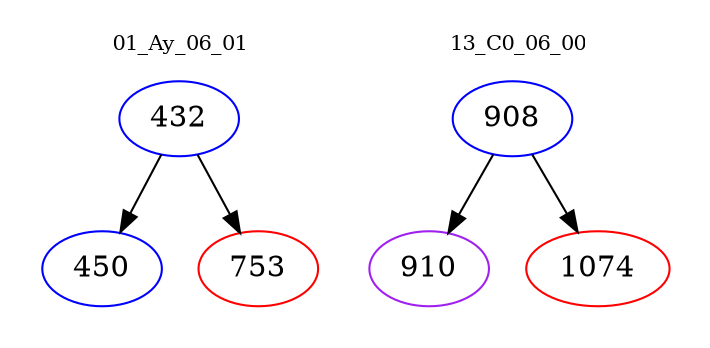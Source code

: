 digraph{
subgraph cluster_0 {
color = white
label = "01_Ay_06_01";
fontsize=10;
T0_432 [label="432", color="blue"]
T0_432 -> T0_450 [color="black"]
T0_450 [label="450", color="blue"]
T0_432 -> T0_753 [color="black"]
T0_753 [label="753", color="red"]
}
subgraph cluster_1 {
color = white
label = "13_C0_06_00";
fontsize=10;
T1_908 [label="908", color="blue"]
T1_908 -> T1_910 [color="black"]
T1_910 [label="910", color="purple"]
T1_908 -> T1_1074 [color="black"]
T1_1074 [label="1074", color="red"]
}
}
